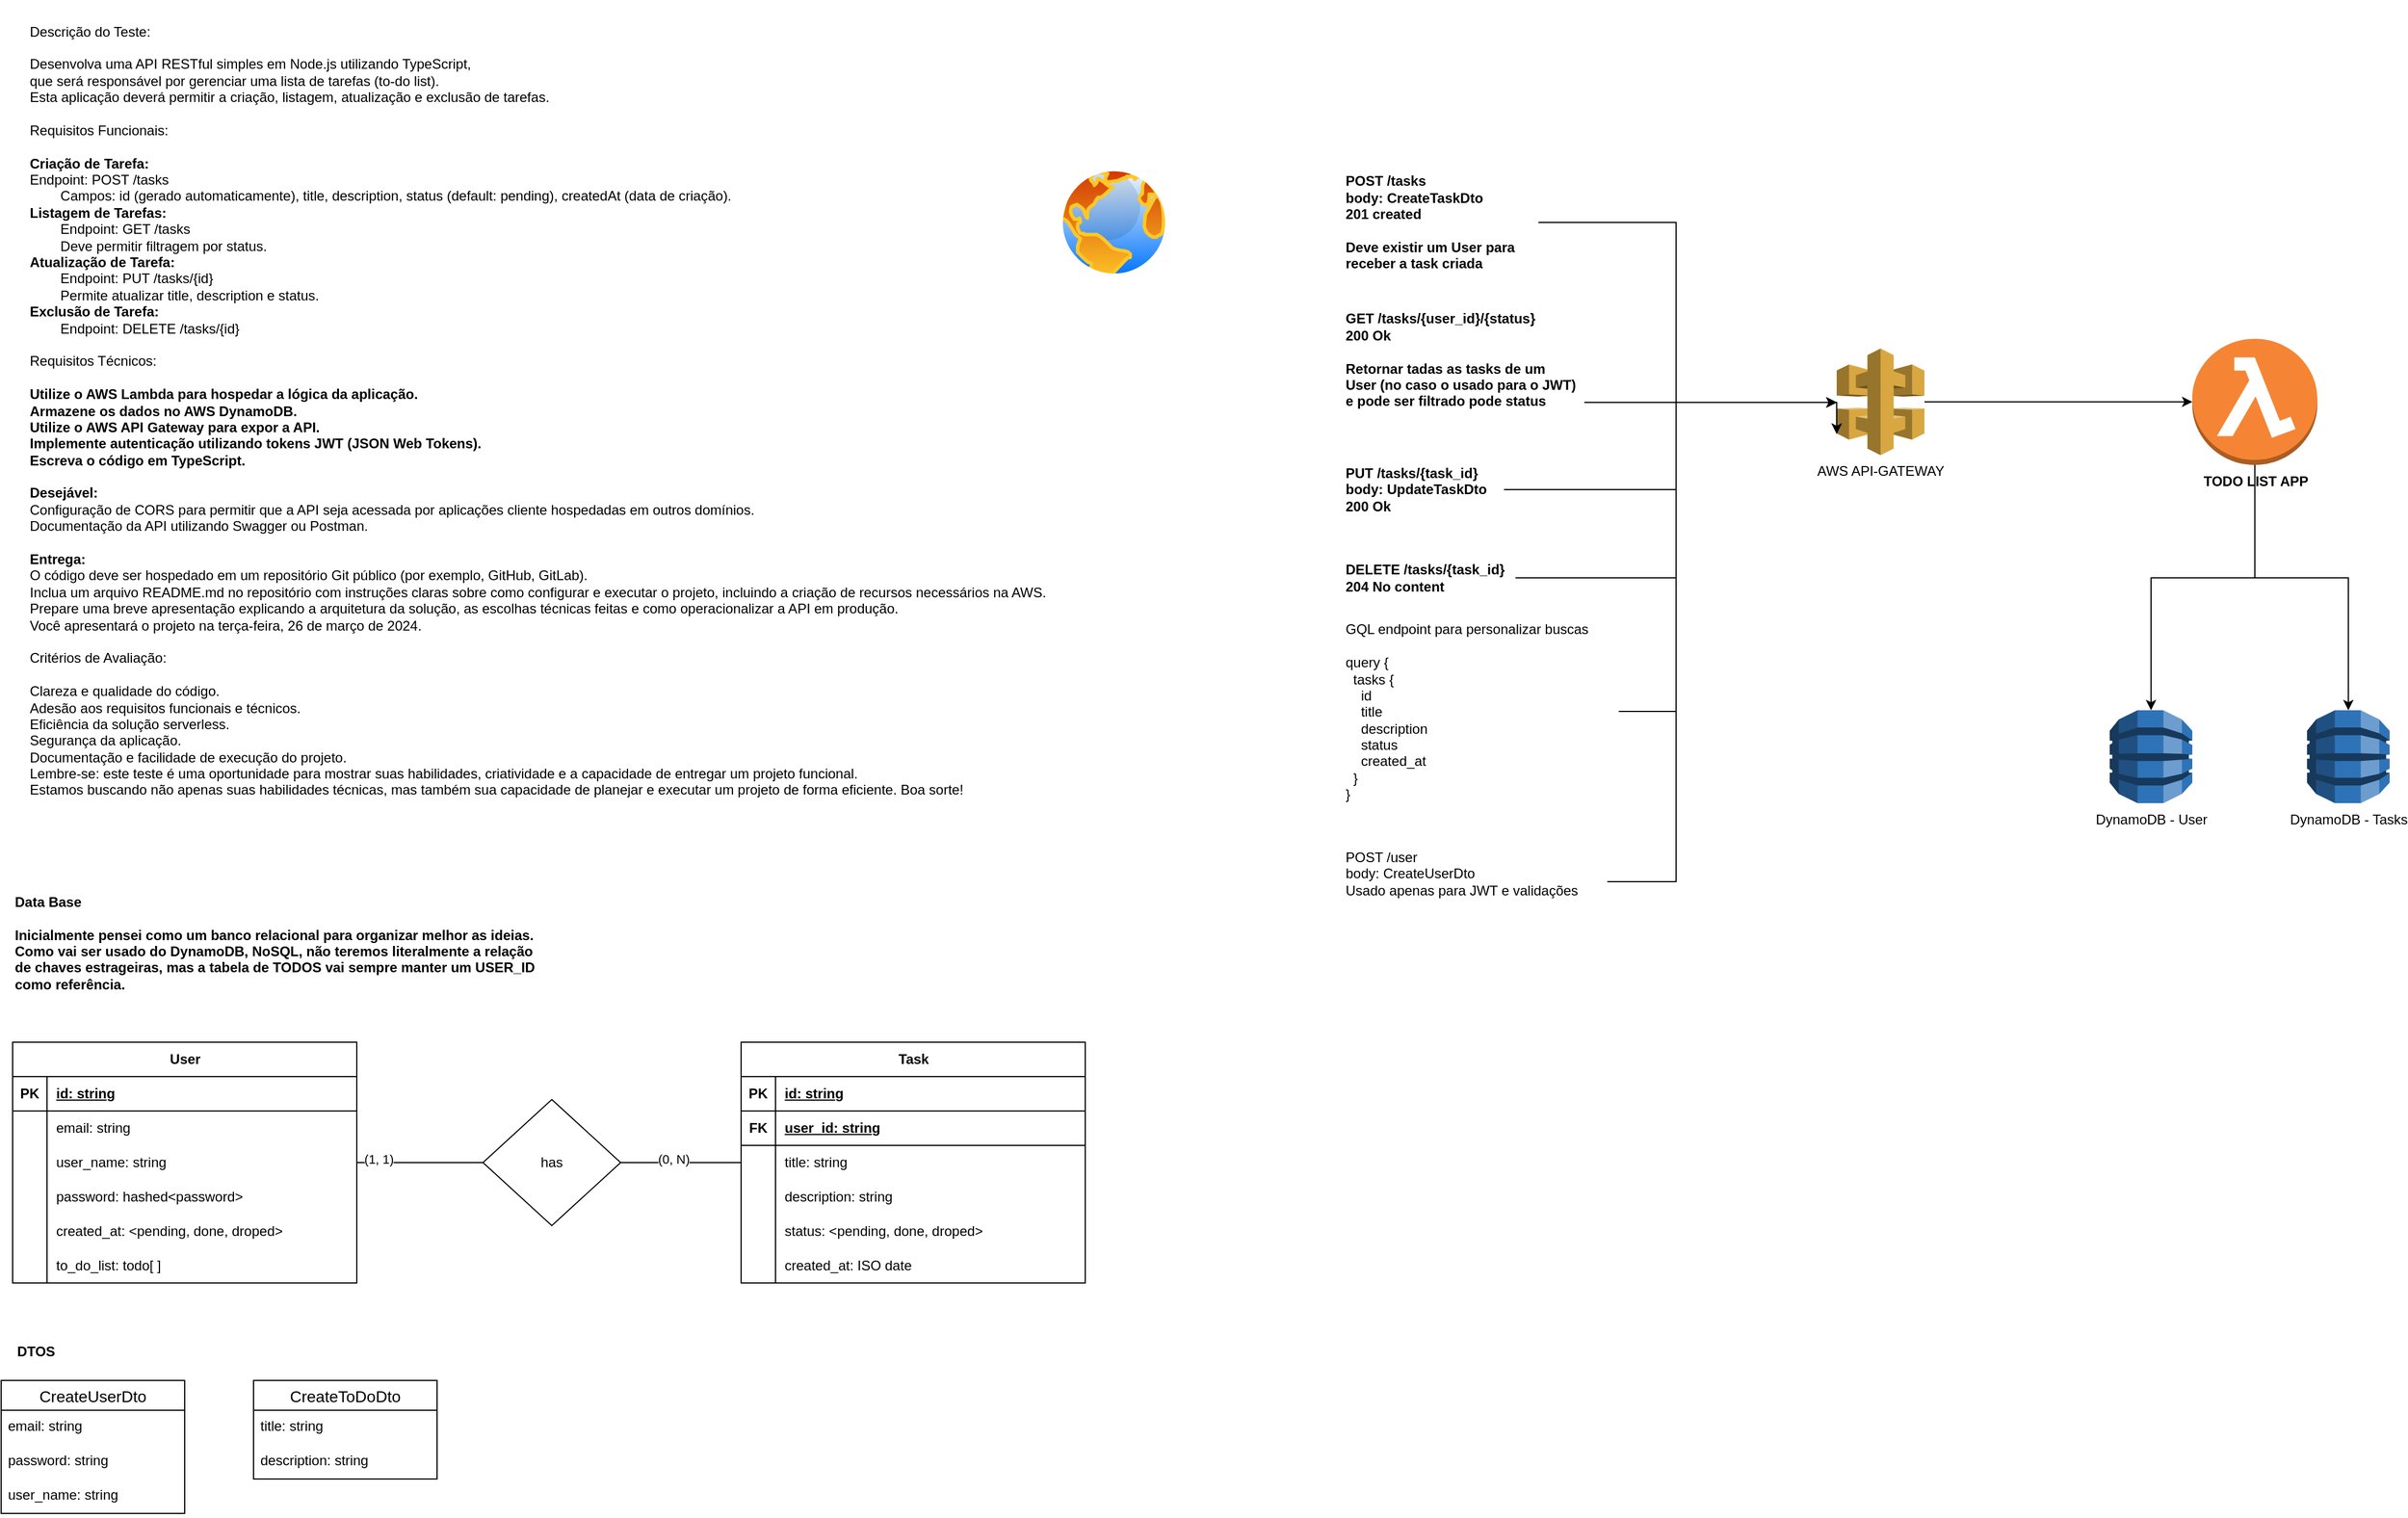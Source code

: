 <mxfile version="24.0.8" type="github">
  <diagram name="Page-1" id="g-cUxJgibja3q6ymD6zs">
    <mxGraphModel dx="1687" dy="868" grid="1" gridSize="10" guides="1" tooltips="1" connect="1" arrows="1" fold="1" page="1" pageScale="1" pageWidth="100000000" pageHeight="100000000" math="0" shadow="0">
      <root>
        <mxCell id="0" />
        <mxCell id="1" parent="0" />
        <mxCell id="Rm6T4CwIg8_UFTvIgm8T-5" value="&lt;div&gt;&lt;br&gt;&lt;/div&gt;&lt;div&gt;Descrição do Teste:&lt;/div&gt;&lt;div&gt;&lt;br&gt;&lt;/div&gt;&lt;div&gt;Desenvolva uma API RESTful simples em Node.js utilizando TypeScript,&amp;nbsp;&lt;/div&gt;&lt;div&gt;que será responsável por gerenciar uma lista de tarefas (to-do list).&amp;nbsp;&lt;/div&gt;&lt;div&gt;Esta aplicação deverá permitir a criação, listagem, atualização e exclusão de tarefas.&lt;/div&gt;&lt;div&gt;&lt;br&gt;&lt;/div&gt;&lt;div&gt;Requisitos Funcionais:&lt;/div&gt;&lt;div&gt;&lt;br&gt;&lt;/div&gt;&lt;div&gt;&lt;b&gt;Criação de Tarefa:&lt;/b&gt;&lt;/div&gt;&lt;div&gt;Endpoint: POST /tasks&lt;/div&gt;&lt;div&gt;&lt;span style=&quot;white-space: pre;&quot;&gt;&#x9;&lt;/span&gt;Campos: id (gerado automaticamente), title, description, status (default: pending), createdAt (data de criação).&lt;/div&gt;&lt;div&gt;&lt;b&gt;Listagem de Tarefas:&lt;/b&gt;&lt;/div&gt;&lt;div&gt;&lt;span style=&quot;white-space: pre;&quot;&gt;&#x9;&lt;/span&gt;Endpoint: GET /tasks&lt;/div&gt;&lt;div&gt;&lt;span style=&quot;white-space: pre;&quot;&gt;&#x9;&lt;/span&gt;Deve permitir filtragem por status.&lt;/div&gt;&lt;div&gt;&lt;b&gt;Atualização de Tarefa:&lt;/b&gt;&lt;/div&gt;&lt;div&gt;&lt;span style=&quot;background-color: initial;&quot;&gt;&lt;span style=&quot;white-space: pre;&quot;&gt;&#x9;&lt;/span&gt;Endpoint: PUT /tasks/{id}&lt;/span&gt;&lt;/div&gt;&lt;div&gt;&lt;span style=&quot;white-space: pre;&quot;&gt;&#x9;&lt;/span&gt;Permite atualizar title, description e status.&lt;/div&gt;&lt;div&gt;&lt;b&gt;Exclusão de Tarefa:&lt;/b&gt;&lt;/div&gt;&lt;div&gt;&lt;span style=&quot;white-space: pre;&quot;&gt;&#x9;&lt;/span&gt;Endpoint: DELETE /tasks/{id}&lt;/div&gt;&lt;div&gt;&lt;br&gt;&lt;/div&gt;&lt;div&gt;Requisitos Técnicos:&lt;/div&gt;&lt;div&gt;&lt;br&gt;&lt;/div&gt;&lt;div&gt;&lt;b&gt;Utilize o AWS Lambda para hospedar a lógica da aplicação.&lt;/b&gt;&lt;/div&gt;&lt;div&gt;&lt;b&gt;Armazene os dados no AWS DynamoDB.&lt;/b&gt;&lt;/div&gt;&lt;div&gt;&lt;b&gt;Utilize o AWS API Gateway para expor a API.&lt;/b&gt;&lt;/div&gt;&lt;div&gt;&lt;b&gt;Implemente autenticação utilizando tokens JWT (JSON Web Tokens).&lt;/b&gt;&lt;/div&gt;&lt;div&gt;&lt;b&gt;Escreva o código em TypeScript.&lt;/b&gt;&lt;/div&gt;&lt;div&gt;&lt;b&gt;&lt;br&gt;&lt;/b&gt;&lt;/div&gt;&lt;div&gt;&lt;b&gt;Desejável:&lt;/b&gt;&lt;/div&gt;&lt;div&gt;Configuração de CORS para permitir que a API seja acessada por aplicações cliente hospedadas em outros domínios.&lt;/div&gt;&lt;div&gt;Documentação da API utilizando Swagger ou Postman.&lt;/div&gt;&lt;div&gt;&lt;br&gt;&lt;/div&gt;&lt;div&gt;&lt;b&gt;Entrega:&lt;/b&gt;&lt;/div&gt;&lt;div&gt;O código deve ser hospedado em um repositório Git público (por exemplo, GitHub, GitLab).&lt;/div&gt;&lt;div&gt;Inclua um arquivo README.md no repositório com instruções claras sobre como configurar e executar o projeto, incluindo a criação de recursos necessários na AWS.&lt;/div&gt;&lt;div&gt;Prepare uma breve apresentação explicando a arquitetura da solução, as escolhas técnicas feitas e como operacionalizar a API em produção.&lt;/div&gt;&lt;div&gt;Você apresentará o projeto na terça-feira, 26 de março de 2024.&lt;/div&gt;&lt;div&gt;&lt;br&gt;&lt;/div&gt;&lt;div&gt;Critérios de Avaliação:&lt;/div&gt;&lt;div&gt;&lt;br&gt;&lt;/div&gt;&lt;div&gt;Clareza e qualidade do código.&lt;/div&gt;&lt;div&gt;Adesão aos requisitos funcionais e técnicos.&lt;/div&gt;&lt;div&gt;Eficiência da solução serverless.&lt;/div&gt;&lt;div&gt;Segurança da aplicação.&lt;/div&gt;&lt;div&gt;Documentação e facilidade de execução do projeto.&lt;/div&gt;&lt;div&gt;Lembre-se: este teste é uma oportunidade para mostrar suas habilidades, criatividade e a capacidade de entregar um projeto funcional.&amp;nbsp;&lt;/div&gt;&lt;div&gt;Estamos buscando não apenas suas habilidades técnicas, mas também sua capacidade de planejar e executar um projeto de forma eficiente. Boa sorte!&lt;/div&gt;" style="text;html=1;align=left;verticalAlign=middle;resizable=0;points=[];autosize=1;strokeColor=none;fillColor=none;" vertex="1" parent="1">
          <mxGeometry x="5242.5" y="2496.5" width="910" height="700" as="geometry" />
        </mxCell>
        <mxCell id="Rm6T4CwIg8_UFTvIgm8T-90" style="edgeStyle=orthogonalEdgeStyle;rounded=0;orthogonalLoop=1;jettySize=auto;html=1;" edge="1" parent="1" source="Rm6T4CwIg8_UFTvIgm8T-6" target="Rm6T4CwIg8_UFTvIgm8T-89">
          <mxGeometry relative="1" as="geometry" />
        </mxCell>
        <mxCell id="Rm6T4CwIg8_UFTvIgm8T-6" value="AWS API-GATEWAY" style="outlineConnect=0;dashed=0;verticalLabelPosition=bottom;verticalAlign=top;align=center;html=1;shape=mxgraph.aws3.api_gateway;fillColor=#D9A741;gradientColor=none;" vertex="1" parent="1">
          <mxGeometry x="6820" y="2800" width="76.5" height="93" as="geometry" />
        </mxCell>
        <mxCell id="Rm6T4CwIg8_UFTvIgm8T-78" value="" style="group" vertex="1" connectable="0" parent="1">
          <mxGeometry x="5230" y="3270" width="935" height="345" as="geometry" />
        </mxCell>
        <mxCell id="Rm6T4CwIg8_UFTvIgm8T-65" style="edgeStyle=orthogonalEdgeStyle;rounded=0;orthogonalLoop=1;jettySize=auto;html=1;entryX=1;entryY=0.5;entryDx=0;entryDy=0;endArrow=none;endFill=0;" edge="1" parent="Rm6T4CwIg8_UFTvIgm8T-78" source="Rm6T4CwIg8_UFTvIgm8T-21" target="Rm6T4CwIg8_UFTvIgm8T-63">
          <mxGeometry relative="1" as="geometry" />
        </mxCell>
        <mxCell id="Rm6T4CwIg8_UFTvIgm8T-66" value="(0, N)" style="edgeLabel;html=1;align=center;verticalAlign=middle;resizable=0;points=[];" vertex="1" connectable="0" parent="Rm6T4CwIg8_UFTvIgm8T-65">
          <mxGeometry x="0.121" y="-3" relative="1" as="geometry">
            <mxPoint as="offset" />
          </mxGeometry>
        </mxCell>
        <mxCell id="Rm6T4CwIg8_UFTvIgm8T-21" value="Task" style="shape=table;startSize=30;container=1;collapsible=1;childLayout=tableLayout;fixedRows=1;rowLines=0;fontStyle=1;align=center;resizeLast=1;html=1;" vertex="1" parent="Rm6T4CwIg8_UFTvIgm8T-78">
          <mxGeometry x="635" y="135" width="300" height="210" as="geometry" />
        </mxCell>
        <mxCell id="Rm6T4CwIg8_UFTvIgm8T-22" value="" style="shape=tableRow;horizontal=0;startSize=0;swimlaneHead=0;swimlaneBody=0;fillColor=none;collapsible=0;dropTarget=0;points=[[0,0.5],[1,0.5]];portConstraint=eastwest;top=0;left=0;right=0;bottom=1;" vertex="1" parent="Rm6T4CwIg8_UFTvIgm8T-21">
          <mxGeometry y="30" width="300" height="30" as="geometry" />
        </mxCell>
        <mxCell id="Rm6T4CwIg8_UFTvIgm8T-23" value="PK" style="shape=partialRectangle;connectable=0;fillColor=none;top=0;left=0;bottom=0;right=0;fontStyle=1;overflow=hidden;whiteSpace=wrap;html=1;" vertex="1" parent="Rm6T4CwIg8_UFTvIgm8T-22">
          <mxGeometry width="30" height="30" as="geometry">
            <mxRectangle width="30" height="30" as="alternateBounds" />
          </mxGeometry>
        </mxCell>
        <mxCell id="Rm6T4CwIg8_UFTvIgm8T-24" value="id: string" style="shape=partialRectangle;connectable=0;fillColor=none;top=0;left=0;bottom=0;right=0;align=left;spacingLeft=6;fontStyle=5;overflow=hidden;whiteSpace=wrap;html=1;" vertex="1" parent="Rm6T4CwIg8_UFTvIgm8T-22">
          <mxGeometry x="30" width="270" height="30" as="geometry">
            <mxRectangle width="270" height="30" as="alternateBounds" />
          </mxGeometry>
        </mxCell>
        <mxCell id="Rm6T4CwIg8_UFTvIgm8T-57" value="" style="shape=tableRow;horizontal=0;startSize=0;swimlaneHead=0;swimlaneBody=0;fillColor=none;collapsible=0;dropTarget=0;points=[[0,0.5],[1,0.5]];portConstraint=eastwest;top=0;left=0;right=0;bottom=1;" vertex="1" parent="Rm6T4CwIg8_UFTvIgm8T-21">
          <mxGeometry y="60" width="300" height="30" as="geometry" />
        </mxCell>
        <mxCell id="Rm6T4CwIg8_UFTvIgm8T-58" value="FK" style="shape=partialRectangle;connectable=0;fillColor=none;top=0;left=0;bottom=0;right=0;fontStyle=1;overflow=hidden;whiteSpace=wrap;html=1;" vertex="1" parent="Rm6T4CwIg8_UFTvIgm8T-57">
          <mxGeometry width="30" height="30" as="geometry">
            <mxRectangle width="30" height="30" as="alternateBounds" />
          </mxGeometry>
        </mxCell>
        <mxCell id="Rm6T4CwIg8_UFTvIgm8T-59" value="user_id: string" style="shape=partialRectangle;connectable=0;fillColor=none;top=0;left=0;bottom=0;right=0;align=left;spacingLeft=6;fontStyle=5;overflow=hidden;whiteSpace=wrap;html=1;" vertex="1" parent="Rm6T4CwIg8_UFTvIgm8T-57">
          <mxGeometry x="30" width="270" height="30" as="geometry">
            <mxRectangle width="270" height="30" as="alternateBounds" />
          </mxGeometry>
        </mxCell>
        <mxCell id="Rm6T4CwIg8_UFTvIgm8T-25" value="" style="shape=tableRow;horizontal=0;startSize=0;swimlaneHead=0;swimlaneBody=0;fillColor=none;collapsible=0;dropTarget=0;points=[[0,0.5],[1,0.5]];portConstraint=eastwest;top=0;left=0;right=0;bottom=0;" vertex="1" parent="Rm6T4CwIg8_UFTvIgm8T-21">
          <mxGeometry y="90" width="300" height="30" as="geometry" />
        </mxCell>
        <mxCell id="Rm6T4CwIg8_UFTvIgm8T-26" value="" style="shape=partialRectangle;connectable=0;fillColor=none;top=0;left=0;bottom=0;right=0;editable=1;overflow=hidden;whiteSpace=wrap;html=1;" vertex="1" parent="Rm6T4CwIg8_UFTvIgm8T-25">
          <mxGeometry width="30" height="30" as="geometry">
            <mxRectangle width="30" height="30" as="alternateBounds" />
          </mxGeometry>
        </mxCell>
        <mxCell id="Rm6T4CwIg8_UFTvIgm8T-27" value="title: string" style="shape=partialRectangle;connectable=0;fillColor=none;top=0;left=0;bottom=0;right=0;align=left;spacingLeft=6;overflow=hidden;whiteSpace=wrap;html=1;" vertex="1" parent="Rm6T4CwIg8_UFTvIgm8T-25">
          <mxGeometry x="30" width="270" height="30" as="geometry">
            <mxRectangle width="270" height="30" as="alternateBounds" />
          </mxGeometry>
        </mxCell>
        <mxCell id="Rm6T4CwIg8_UFTvIgm8T-28" value="" style="shape=tableRow;horizontal=0;startSize=0;swimlaneHead=0;swimlaneBody=0;fillColor=none;collapsible=0;dropTarget=0;points=[[0,0.5],[1,0.5]];portConstraint=eastwest;top=0;left=0;right=0;bottom=0;" vertex="1" parent="Rm6T4CwIg8_UFTvIgm8T-21">
          <mxGeometry y="120" width="300" height="30" as="geometry" />
        </mxCell>
        <mxCell id="Rm6T4CwIg8_UFTvIgm8T-29" value="" style="shape=partialRectangle;connectable=0;fillColor=none;top=0;left=0;bottom=0;right=0;editable=1;overflow=hidden;whiteSpace=wrap;html=1;" vertex="1" parent="Rm6T4CwIg8_UFTvIgm8T-28">
          <mxGeometry width="30" height="30" as="geometry">
            <mxRectangle width="30" height="30" as="alternateBounds" />
          </mxGeometry>
        </mxCell>
        <mxCell id="Rm6T4CwIg8_UFTvIgm8T-30" value="description: string" style="shape=partialRectangle;connectable=0;fillColor=none;top=0;left=0;bottom=0;right=0;align=left;spacingLeft=6;overflow=hidden;whiteSpace=wrap;html=1;" vertex="1" parent="Rm6T4CwIg8_UFTvIgm8T-28">
          <mxGeometry x="30" width="270" height="30" as="geometry">
            <mxRectangle width="270" height="30" as="alternateBounds" />
          </mxGeometry>
        </mxCell>
        <mxCell id="Rm6T4CwIg8_UFTvIgm8T-31" value="" style="shape=tableRow;horizontal=0;startSize=0;swimlaneHead=0;swimlaneBody=0;fillColor=none;collapsible=0;dropTarget=0;points=[[0,0.5],[1,0.5]];portConstraint=eastwest;top=0;left=0;right=0;bottom=0;" vertex="1" parent="Rm6T4CwIg8_UFTvIgm8T-21">
          <mxGeometry y="150" width="300" height="30" as="geometry" />
        </mxCell>
        <mxCell id="Rm6T4CwIg8_UFTvIgm8T-32" value="" style="shape=partialRectangle;connectable=0;fillColor=none;top=0;left=0;bottom=0;right=0;editable=1;overflow=hidden;whiteSpace=wrap;html=1;" vertex="1" parent="Rm6T4CwIg8_UFTvIgm8T-31">
          <mxGeometry width="30" height="30" as="geometry">
            <mxRectangle width="30" height="30" as="alternateBounds" />
          </mxGeometry>
        </mxCell>
        <mxCell id="Rm6T4CwIg8_UFTvIgm8T-33" value="status: &amp;lt;pending, done, droped&amp;gt;" style="shape=partialRectangle;connectable=0;fillColor=none;top=0;left=0;bottom=0;right=0;align=left;spacingLeft=6;overflow=hidden;whiteSpace=wrap;html=1;" vertex="1" parent="Rm6T4CwIg8_UFTvIgm8T-31">
          <mxGeometry x="30" width="270" height="30" as="geometry">
            <mxRectangle width="270" height="30" as="alternateBounds" />
          </mxGeometry>
        </mxCell>
        <mxCell id="Rm6T4CwIg8_UFTvIgm8T-35" value="" style="shape=tableRow;horizontal=0;startSize=0;swimlaneHead=0;swimlaneBody=0;fillColor=none;collapsible=0;dropTarget=0;points=[[0,0.5],[1,0.5]];portConstraint=eastwest;top=0;left=0;right=0;bottom=0;" vertex="1" parent="Rm6T4CwIg8_UFTvIgm8T-21">
          <mxGeometry y="180" width="300" height="30" as="geometry" />
        </mxCell>
        <mxCell id="Rm6T4CwIg8_UFTvIgm8T-36" value="" style="shape=partialRectangle;connectable=0;fillColor=none;top=0;left=0;bottom=0;right=0;editable=1;overflow=hidden;whiteSpace=wrap;html=1;" vertex="1" parent="Rm6T4CwIg8_UFTvIgm8T-35">
          <mxGeometry width="30" height="30" as="geometry">
            <mxRectangle width="30" height="30" as="alternateBounds" />
          </mxGeometry>
        </mxCell>
        <mxCell id="Rm6T4CwIg8_UFTvIgm8T-37" value="created_at: ISO date" style="shape=partialRectangle;connectable=0;fillColor=none;top=0;left=0;bottom=0;right=0;align=left;spacingLeft=6;overflow=hidden;whiteSpace=wrap;html=1;" vertex="1" parent="Rm6T4CwIg8_UFTvIgm8T-35">
          <mxGeometry x="30" width="270" height="30" as="geometry">
            <mxRectangle width="270" height="30" as="alternateBounds" />
          </mxGeometry>
        </mxCell>
        <mxCell id="Rm6T4CwIg8_UFTvIgm8T-64" style="edgeStyle=orthogonalEdgeStyle;rounded=0;orthogonalLoop=1;jettySize=auto;html=1;endArrow=none;endFill=0;" edge="1" parent="Rm6T4CwIg8_UFTvIgm8T-78" source="Rm6T4CwIg8_UFTvIgm8T-38" target="Rm6T4CwIg8_UFTvIgm8T-63">
          <mxGeometry relative="1" as="geometry" />
        </mxCell>
        <mxCell id="Rm6T4CwIg8_UFTvIgm8T-67" value="(1, 1)" style="edgeLabel;html=1;align=center;verticalAlign=middle;resizable=0;points=[];" vertex="1" connectable="0" parent="Rm6T4CwIg8_UFTvIgm8T-64">
          <mxGeometry x="-0.652" y="3" relative="1" as="geometry">
            <mxPoint as="offset" />
          </mxGeometry>
        </mxCell>
        <mxCell id="Rm6T4CwIg8_UFTvIgm8T-38" value="User" style="shape=table;startSize=30;container=1;collapsible=1;childLayout=tableLayout;fixedRows=1;rowLines=0;fontStyle=1;align=center;resizeLast=1;html=1;" vertex="1" parent="Rm6T4CwIg8_UFTvIgm8T-78">
          <mxGeometry y="135" width="300" height="210" as="geometry" />
        </mxCell>
        <mxCell id="Rm6T4CwIg8_UFTvIgm8T-39" value="" style="shape=tableRow;horizontal=0;startSize=0;swimlaneHead=0;swimlaneBody=0;fillColor=none;collapsible=0;dropTarget=0;points=[[0,0.5],[1,0.5]];portConstraint=eastwest;top=0;left=0;right=0;bottom=1;" vertex="1" parent="Rm6T4CwIg8_UFTvIgm8T-38">
          <mxGeometry y="30" width="300" height="30" as="geometry" />
        </mxCell>
        <mxCell id="Rm6T4CwIg8_UFTvIgm8T-40" value="PK" style="shape=partialRectangle;connectable=0;fillColor=none;top=0;left=0;bottom=0;right=0;fontStyle=1;overflow=hidden;whiteSpace=wrap;html=1;" vertex="1" parent="Rm6T4CwIg8_UFTvIgm8T-39">
          <mxGeometry width="30" height="30" as="geometry">
            <mxRectangle width="30" height="30" as="alternateBounds" />
          </mxGeometry>
        </mxCell>
        <mxCell id="Rm6T4CwIg8_UFTvIgm8T-41" value="id: string" style="shape=partialRectangle;connectable=0;fillColor=none;top=0;left=0;bottom=0;right=0;align=left;spacingLeft=6;fontStyle=5;overflow=hidden;whiteSpace=wrap;html=1;" vertex="1" parent="Rm6T4CwIg8_UFTvIgm8T-39">
          <mxGeometry x="30" width="270" height="30" as="geometry">
            <mxRectangle width="270" height="30" as="alternateBounds" />
          </mxGeometry>
        </mxCell>
        <mxCell id="Rm6T4CwIg8_UFTvIgm8T-42" value="" style="shape=tableRow;horizontal=0;startSize=0;swimlaneHead=0;swimlaneBody=0;fillColor=none;collapsible=0;dropTarget=0;points=[[0,0.5],[1,0.5]];portConstraint=eastwest;top=0;left=0;right=0;bottom=0;" vertex="1" parent="Rm6T4CwIg8_UFTvIgm8T-38">
          <mxGeometry y="60" width="300" height="30" as="geometry" />
        </mxCell>
        <mxCell id="Rm6T4CwIg8_UFTvIgm8T-43" value="" style="shape=partialRectangle;connectable=0;fillColor=none;top=0;left=0;bottom=0;right=0;editable=1;overflow=hidden;whiteSpace=wrap;html=1;" vertex="1" parent="Rm6T4CwIg8_UFTvIgm8T-42">
          <mxGeometry width="30" height="30" as="geometry">
            <mxRectangle width="30" height="30" as="alternateBounds" />
          </mxGeometry>
        </mxCell>
        <mxCell id="Rm6T4CwIg8_UFTvIgm8T-44" value="email: string" style="shape=partialRectangle;connectable=0;fillColor=none;top=0;left=0;bottom=0;right=0;align=left;spacingLeft=6;overflow=hidden;whiteSpace=wrap;html=1;" vertex="1" parent="Rm6T4CwIg8_UFTvIgm8T-42">
          <mxGeometry x="30" width="270" height="30" as="geometry">
            <mxRectangle width="270" height="30" as="alternateBounds" />
          </mxGeometry>
        </mxCell>
        <mxCell id="Rm6T4CwIg8_UFTvIgm8T-45" value="" style="shape=tableRow;horizontal=0;startSize=0;swimlaneHead=0;swimlaneBody=0;fillColor=none;collapsible=0;dropTarget=0;points=[[0,0.5],[1,0.5]];portConstraint=eastwest;top=0;left=0;right=0;bottom=0;" vertex="1" parent="Rm6T4CwIg8_UFTvIgm8T-38">
          <mxGeometry y="90" width="300" height="30" as="geometry" />
        </mxCell>
        <mxCell id="Rm6T4CwIg8_UFTvIgm8T-46" value="" style="shape=partialRectangle;connectable=0;fillColor=none;top=0;left=0;bottom=0;right=0;editable=1;overflow=hidden;whiteSpace=wrap;html=1;" vertex="1" parent="Rm6T4CwIg8_UFTvIgm8T-45">
          <mxGeometry width="30" height="30" as="geometry">
            <mxRectangle width="30" height="30" as="alternateBounds" />
          </mxGeometry>
        </mxCell>
        <mxCell id="Rm6T4CwIg8_UFTvIgm8T-47" value="user_name: string" style="shape=partialRectangle;connectable=0;fillColor=none;top=0;left=0;bottom=0;right=0;align=left;spacingLeft=6;overflow=hidden;whiteSpace=wrap;html=1;" vertex="1" parent="Rm6T4CwIg8_UFTvIgm8T-45">
          <mxGeometry x="30" width="270" height="30" as="geometry">
            <mxRectangle width="270" height="30" as="alternateBounds" />
          </mxGeometry>
        </mxCell>
        <mxCell id="Rm6T4CwIg8_UFTvIgm8T-48" value="" style="shape=tableRow;horizontal=0;startSize=0;swimlaneHead=0;swimlaneBody=0;fillColor=none;collapsible=0;dropTarget=0;points=[[0,0.5],[1,0.5]];portConstraint=eastwest;top=0;left=0;right=0;bottom=0;" vertex="1" parent="Rm6T4CwIg8_UFTvIgm8T-38">
          <mxGeometry y="120" width="300" height="30" as="geometry" />
        </mxCell>
        <mxCell id="Rm6T4CwIg8_UFTvIgm8T-49" value="" style="shape=partialRectangle;connectable=0;fillColor=none;top=0;left=0;bottom=0;right=0;editable=1;overflow=hidden;whiteSpace=wrap;html=1;" vertex="1" parent="Rm6T4CwIg8_UFTvIgm8T-48">
          <mxGeometry width="30" height="30" as="geometry">
            <mxRectangle width="30" height="30" as="alternateBounds" />
          </mxGeometry>
        </mxCell>
        <mxCell id="Rm6T4CwIg8_UFTvIgm8T-50" value="password: hashed&amp;lt;password&amp;gt;" style="shape=partialRectangle;connectable=0;fillColor=none;top=0;left=0;bottom=0;right=0;align=left;spacingLeft=6;overflow=hidden;whiteSpace=wrap;html=1;" vertex="1" parent="Rm6T4CwIg8_UFTvIgm8T-48">
          <mxGeometry x="30" width="270" height="30" as="geometry">
            <mxRectangle width="270" height="30" as="alternateBounds" />
          </mxGeometry>
        </mxCell>
        <mxCell id="Rm6T4CwIg8_UFTvIgm8T-51" value="" style="shape=tableRow;horizontal=0;startSize=0;swimlaneHead=0;swimlaneBody=0;fillColor=none;collapsible=0;dropTarget=0;points=[[0,0.5],[1,0.5]];portConstraint=eastwest;top=0;left=0;right=0;bottom=0;" vertex="1" parent="Rm6T4CwIg8_UFTvIgm8T-38">
          <mxGeometry y="150" width="300" height="30" as="geometry" />
        </mxCell>
        <mxCell id="Rm6T4CwIg8_UFTvIgm8T-52" value="" style="shape=partialRectangle;connectable=0;fillColor=none;top=0;left=0;bottom=0;right=0;editable=1;overflow=hidden;whiteSpace=wrap;html=1;" vertex="1" parent="Rm6T4CwIg8_UFTvIgm8T-51">
          <mxGeometry width="30" height="30" as="geometry">
            <mxRectangle width="30" height="30" as="alternateBounds" />
          </mxGeometry>
        </mxCell>
        <mxCell id="Rm6T4CwIg8_UFTvIgm8T-53" value="created_at: &amp;lt;pending, done, droped&amp;gt;" style="shape=partialRectangle;connectable=0;fillColor=none;top=0;left=0;bottom=0;right=0;align=left;spacingLeft=6;overflow=hidden;whiteSpace=wrap;html=1;" vertex="1" parent="Rm6T4CwIg8_UFTvIgm8T-51">
          <mxGeometry x="30" width="270" height="30" as="geometry">
            <mxRectangle width="270" height="30" as="alternateBounds" />
          </mxGeometry>
        </mxCell>
        <mxCell id="Rm6T4CwIg8_UFTvIgm8T-54" value="" style="shape=tableRow;horizontal=0;startSize=0;swimlaneHead=0;swimlaneBody=0;fillColor=none;collapsible=0;dropTarget=0;points=[[0,0.5],[1,0.5]];portConstraint=eastwest;top=0;left=0;right=0;bottom=0;" vertex="1" parent="Rm6T4CwIg8_UFTvIgm8T-38">
          <mxGeometry y="180" width="300" height="30" as="geometry" />
        </mxCell>
        <mxCell id="Rm6T4CwIg8_UFTvIgm8T-55" value="" style="shape=partialRectangle;connectable=0;fillColor=none;top=0;left=0;bottom=0;right=0;editable=1;overflow=hidden;whiteSpace=wrap;html=1;" vertex="1" parent="Rm6T4CwIg8_UFTvIgm8T-54">
          <mxGeometry width="30" height="30" as="geometry">
            <mxRectangle width="30" height="30" as="alternateBounds" />
          </mxGeometry>
        </mxCell>
        <mxCell id="Rm6T4CwIg8_UFTvIgm8T-56" value="to_do_list: todo[ ]" style="shape=partialRectangle;connectable=0;fillColor=none;top=0;left=0;bottom=0;right=0;align=left;spacingLeft=6;overflow=hidden;whiteSpace=wrap;html=1;" vertex="1" parent="Rm6T4CwIg8_UFTvIgm8T-54">
          <mxGeometry x="30" width="270" height="30" as="geometry">
            <mxRectangle width="270" height="30" as="alternateBounds" />
          </mxGeometry>
        </mxCell>
        <mxCell id="Rm6T4CwIg8_UFTvIgm8T-63" value="has" style="shape=rhombus;html=1;dashed=0;whiteSpace=wrap;perimeter=rhombusPerimeter;" vertex="1" parent="Rm6T4CwIg8_UFTvIgm8T-78">
          <mxGeometry x="410" y="185" width="120" height="110" as="geometry" />
        </mxCell>
        <mxCell id="Rm6T4CwIg8_UFTvIgm8T-68" value="&lt;b&gt;Data Base&lt;/b&gt;&lt;div&gt;&lt;b&gt;&lt;br&gt;&lt;/b&gt;&lt;/div&gt;&lt;div&gt;&lt;b&gt;Inicialmente pensei como um banco relacional para organizar melhor as ideias.&amp;nbsp;&lt;/b&gt;&lt;/div&gt;&lt;div&gt;&lt;b&gt;Como vai ser usado do DynamoDB, NoSQL, não teremos literalmente a relação&lt;/b&gt;&lt;/div&gt;&lt;div&gt;&lt;b&gt;de chaves estrageiras, mas a tabela de TODOS vai sempre manter um USER_ID&lt;/b&gt;&lt;/div&gt;&lt;div&gt;&lt;b&gt;como referência.&lt;/b&gt;&lt;/div&gt;&lt;div&gt;&lt;b&gt;&lt;span style=&quot;color: rgba(0, 0, 0, 0); font-family: monospace; font-size: 0px;&quot;&gt;%3CmxGraphModel%3E%3Croot%3E%3CmxCell%20id%3D%220%22%2F%3E%3CmxCell%20id%3D%221%22%20parent%3D%220%22%2F%3E%3CmxCell%20id%3D%222%22%20value%3D%22ToDo%22%20style%3D%22shape%3Dtable%3BstartSize%3D30%3Bcontainer%3D1%3Bcollapsible%3D1%3BchildLayout%3DtableLayout%3BfixedRows%3D1%3BrowLines%3D0%3BfontStyle%3D1%3Balign%3Dcenter%3BresizeLast%3D1%3Bhtml%3D1%3B%22%20vertex%3D%221%22%20parent%3D%221%22%3E%3CmxGeometry%20x%3D%226710%22%20y%3D%222950%22%20width%3D%22300%22%20height%3D%22180%22%20as%3D%22geometry%22%2F%3E%3C%2FmxCell%3E%3CmxCell%20id%3D%223%22%20value%3D%22%22%20style%3D%22shape%3DtableRow%3Bhorizontal%3D0%3BstartSize%3D0%3BswimlaneHead%3D0%3BswimlaneBody%3D0%3BfillColor%3Dnone%3Bcollapsible%3D0%3BdropTarget%3D0%3Bpoints%3D%5B%5B0%2C0.5%5D%2C%5B1%2C0.5%5D%5D%3BportConstraint%3Deastwest%3Btop%3D0%3Bleft%3D0%3Bright%3D0%3Bbottom%3D1%3B%22%20vertex%3D%221%22%20parent%3D%222%22%3E%3CmxGeometry%20y%3D%2230%22%20width%3D%22300%22%20height%3D%2230%22%20as%3D%22geometry%22%2F%3E%3C%2FmxCell%3E%3CmxCell%20id%3D%224%22%20value%3D%22PK%22%20style%3D%22shape%3DpartialRectangle%3Bconnectable%3D0%3BfillColor%3Dnone%3Btop%3D0%3Bleft%3D0%3Bbottom%3D0%3Bright%3D0%3BfontStyle%3D1%3Boverflow%3Dhidden%3BwhiteSpace%3Dwrap%3Bhtml%3D1%3B%22%20vertex%3D%221%22%20parent%3D%223%22%3E%3CmxGeometry%20width%3D%2230%22%20height%3D%2230%22%20as%3D%22geometry%22%3E%3CmxRectangle%20width%3D%2230%22%20height%3D%2230%22%20as%3D%22alternateBounds%22%2F%3E%3C%2FmxGeometry%3E%3C%2FmxCell%3E%3CmxCell%20id%3D%225%22%20value%3D%22id%3A%20string%22%20style%3D%22shape%3DpartialRectangle%3Bconnectable%3D0%3BfillColor%3Dnone%3Btop%3D0%3Bleft%3D0%3Bbottom%3D0%3Bright%3D0%3Balign%3Dleft%3BspacingLeft%3D6%3BfontStyle%3D5%3Boverflow%3Dhidden%3BwhiteSpace%3Dwrap%3Bhtml%3D1%3B%22%20vertex%3D%221%22%20parent%3D%223%22%3E%3CmxGeometry%20x%3D%2230%22%20width%3D%22270%22%20height%3D%2230%22%20as%3D%22geometry%22%3E%3CmxRectangle%20width%3D%22270%22%20height%3D%2230%22%20as%3D%22alternateBounds%22%2F%3E%3C%2FmxGeometry%3E%3C%2FmxCell%3E%3CmxCell%20id%3D%226%22%20value%3D%22%22%20style%3D%22shape%3DtableRow%3Bhorizontal%3D0%3BstartSize%3D0%3BswimlaneHead%3D0%3BswimlaneBody%3D0%3BfillColor%3Dnone%3Bcollapsible%3D0%3BdropTarget%3D0%3Bpoints%3D%5B%5B0%2C0.5%5D%2C%5B1%2C0.5%5D%5D%3BportConstraint%3Deastwest%3Btop%3D0%3Bleft%3D0%3Bright%3D0%3Bbottom%3D0%3B%22%20vertex%3D%221%22%20parent%3D%222%22%3E%3CmxGeometry%20y%3D%2260%22%20width%3D%22300%22%20height%3D%2230%22%20as%3D%22geometry%22%2F%3E%3C%2FmxCell%3E%3CmxCell%20id%3D%227%22%20value%3D%22%22%20style%3D%22shape%3DpartialRectangle%3Bconnectable%3D0%3BfillColor%3Dnone%3Btop%3D0%3Bleft%3D0%3Bbottom%3D0%3Bright%3D0%3Beditable%3D1%3Boverflow%3Dhidden%3BwhiteSpace%3Dwrap%3Bhtml%3D1%3B%22%20vertex%3D%221%22%20parent%3D%226%22%3E%3CmxGeometry%20width%3D%2230%22%20height%3D%2230%22%20as%3D%22geometry%22%3E%3CmxRectangle%20width%3D%2230%22%20height%3D%2230%22%20as%3D%22alternateBounds%22%2F%3E%3C%2FmxGeometry%3E%3C%2FmxCell%3E%3CmxCell%20id%3D%228%22%20value%3D%22title%3A%20shorty%20string%22%20style%3D%22shape%3DpartialRectangle%3Bconnectable%3D0%3BfillColor%3Dnone%3Btop%3D0%3Bleft%3D0%3Bbottom%3D0%3Bright%3D0%3Balign%3Dleft%3BspacingLeft%3D6%3Boverflow%3Dhidden%3BwhiteSpace%3Dwrap%3Bhtml%3D1%3B%22%20vertex%3D%221%22%20parent%3D%226%22%3E%3CmxGeometry%20x%3D%2230%22%20width%3D%22270%22%20height%3D%2230%22%20as%3D%22geometry%22%3E%3CmxRectangle%20width%3D%22270%22%20height%3D%2230%22%20as%3D%22alternateBounds%22%2F%3E%3C%2FmxGeometry%3E%3C%2FmxCell%3E%3CmxCell%20id%3D%229%22%20value%3D%22%22%20style%3D%22shape%3DtableRow%3Bhorizontal%3D0%3BstartSize%3D0%3BswimlaneHead%3D0%3BswimlaneBody%3D0%3BfillColor%3Dnone%3Bcollapsible%3D0%3BdropTarget%3D0%3Bpoints%3D%5B%5B0%2C0.5%5D%2C%5B1%2C0.5%5D%5D%3BportConstraint%3Deastwest%3Btop%3D0%3Bleft%3D0%3Bright%3D0%3Bbottom%3D0%3B%22%20vertex%3D%221%22%20parent%3D%222%22%3E%3CmxGeometry%20y%3D%2290%22%20width%3D%22300%22%20height%3D%2230%22%20as%3D%22geometry%22%2F%3E%3C%2FmxCell%3E%3CmxCell%20id%3D%2210%22%20value%3D%22%22%20style%3D%22shape%3DpartialRectangle%3Bconnectable%3D0%3BfillColor%3Dnone%3Btop%3D0%3Bleft%3D0%3Bbottom%3D0%3Bright%3D0%3Beditable%3D1%3Boverflow%3Dhidden%3BwhiteSpace%3Dwrap%3Bhtml%3D1%3B%22%20vertex%3D%221%22%20parent%3D%229%22%3E%3CmxGeometry%20width%3D%2230%22%20height%3D%2230%22%20as%3D%22geometry%22%3E%3CmxRectangle%20width%3D%2230%22%20height%3D%2230%22%20as%3D%22alternateBounds%22%2F%3E%3C%2FmxGeometry%3E%3C%2FmxCell%3E%3CmxCell%20id%3D%2211%22%20value%3D%22description%3A%20string(256)%22%20style%3D%22shape%3DpartialRectangle%3Bconnectable%3D0%3BfillColor%3Dnone%3Btop%3D0%3Bleft%3D0%3Bbottom%3D0%3Bright%3D0%3Balign%3Dleft%3BspacingLeft%3D6%3Boverflow%3Dhidden%3BwhiteSpace%3Dwrap%3Bhtml%3D1%3B%22%20vertex%3D%221%22%20parent%3D%229%22%3E%3CmxGeometry%20x%3D%2230%22%20width%3D%22270%22%20height%3D%2230%22%20as%3D%22geometry%22%3E%3CmxRectangle%20width%3D%22270%22%20height%3D%2230%22%20as%3D%22alternateBounds%22%2F%3E%3C%2FmxGeometry%3E%3C%2FmxCell%3E%3CmxCell%20id%3D%2212%22%20value%3D%22%22%20style%3D%22shape%3DtableRow%3Bhorizontal%3D0%3BstartSize%3D0%3BswimlaneHead%3D0%3BswimlaneBody%3D0%3BfillColor%3Dnone%3Bcollapsible%3D0%3BdropTarget%3D0%3Bpoints%3D%5B%5B0%2C0.5%5D%2C%5B1%2C0.5%5D%5D%3BportConstraint%3Deastwest%3Btop%3D0%3Bleft%3D0%3Bright%3D0%3Bbottom%3D0%3B%22%20vertex%3D%221%22%20parent%3D%222%22%3E%3CmxGeometry%20y%3D%22120%22%20width%3D%22300%22%20height%3D%2230%22%20as%3D%22geometry%22%2F%3E%3C%2FmxCell%3E%3CmxCell%20id%3D%2213%22%20value%3D%22%22%20style%3D%22shape%3DpartialRectangle%3Bconnectable%3D0%3BfillColor%3Dnone%3Btop%3D0%3Bleft%3D0%3Bbottom%3D0%3Bright%3D0%3Beditable%3D1%3Boverflow%3Dhidden%3BwhiteSpace%3Dwrap%3Bhtml%3D1%3B%22%20vertex%3D%221%22%20parent%3D%2212%22%3E%3CmxGeometry%20width%3D%2230%22%20height%3D%2230%22%20as%3D%22geometry%22%3E%3CmxRectangle%20width%3D%2230%22%20height%3D%2230%22%20as%3D%22alternateBounds%22%2F%3E%3C%2FmxGeometry%3E%3C%2FmxCell%3E%3CmxCell%20id%3D%2214%22%20value%3D%22status%3A%20%26amp%3Blt%3Bpending%2C%20done%2C%20droped%26amp%3Bgt%3B%22%20style%3D%22shape%3DpartialRectangle%3Bconnectable%3D0%3BfillColor%3Dnone%3Btop%3D0%3Bleft%3D0%3Bbottom%3D0%3Bright%3D0%3Balign%3Dleft%3BspacingLeft%3D6%3Boverflow%3Dhidden%3BwhiteSpace%3Dwrap%3Bhtml%3D1%3B%22%20vertex%3D%221%22%20parent%3D%2212%22%3E%3CmxGeometry%20x%3D%2230%22%20width%3D%22270%22%20height%3D%2230%22%20as%3D%22geometry%22%3E%3CmxRectangle%20width%3D%22270%22%20height%3D%2230%22%20as%3D%22alternateBounds%22%2F%3E%3C%2FmxGeometry%3E%3C%2FmxCell%3E%3CmxCell%20id%3D%2215%22%20value%3D%22%22%20style%3D%22shape%3DtableRow%3Bhorizontal%3D0%3BstartSize%3D0%3BswimlaneHead%3D0%3BswimlaneBody%3D0%3BfillColor%3Dnone%3Bcollapsible%3D0%3BdropTarget%3D0%3Bpoints%3D%5B%5B0%2C0.5%5D%2C%5B1%2C0.5%5D%5D%3BportConstraint%3Deastwest%3Btop%3D0%3Bleft%3D0%3Bright%3D0%3Bbottom%3D0%3B%22%20vertex%3D%221%22%20parent%3D%222%22%3E%3CmxGeometry%20y%3D%22150%22%20width%3D%22300%22%20height%3D%2230%22%20as%3D%22geometry%22%2F%3E%3C%2FmxCell%3E%3CmxCell%20id%3D%2216%22%20value%3D%22%22%20style%3D%22shape%3DpartialRectangle%3Bconnectable%3D0%3BfillColor%3Dnone%3Btop%3D0%3Bleft%3D0%3Bbottom%3D0%3Bright%3D0%3Beditable%3D1%3Boverflow%3Dhidden%3BwhiteSpace%3Dwrap%3Bhtml%3D1%3B%22%20vertex%3D%221%22%20parent%3D%2215%22%3E%3CmxGeometry%20width%3D%2230%22%20height%3D%2230%22%20as%3D%22geometry%22%3E%3CmxRectangle%20width%3D%2230%22%20height%3D%2230%22%20as%3D%22alternateBounds%22%2F%3E%3C%2FmxGeometry%3E%3C%2FmxCell%3E%3CmxCell%20id%3D%2217%22%20value%3D%22created_at%3A%20%26amp%3Blt%3Bpending%2C%20done%2C%20droped%26amp%3Bgt%3B%22%20style%3D%22shape%3DpartialRectangle%3Bconnectable%3D0%3BfillColor%3Dnone%3Btop%3D0%3Bleft%3D0%3Bbottom%3D0%3Bright%3D0%3Balign%3Dleft%3BspacingLeft%3D6%3Boverflow%3Dhidden%3BwhiteSpace%3Dwrap%3Bhtml%3D1%3B%22%20vertex%3D%221%22%20parent%3D%2215%22%3E%3CmxGeometry%20x%3D%2230%22%20width%3D%22270%22%20height%3D%2230%22%20as%3D%22geometry%22%3E%3CmxRectangle%20width%3D%22270%22%20height%3D%2230%22%20as%3D%22alternateBounds%22%2F%3E%3C%2FmxGeometry%3E%3C%2FmxCell%3E%3C%2Froot%3E%3C%2FmxGraphModel%3E&lt;/span&gt;&lt;br&gt;&lt;/b&gt;&lt;/div&gt;&lt;div&gt;&lt;b&gt;&lt;span style=&quot;color: rgba(0, 0, 0, 0); font-family: monospace; font-size: 0px;&quot;&gt;%3CmxGraphModel%3E%3Croot%3E%3CmxCell%20id%3D%220%22%2F%3E%3CmxCell%20id%3D%221%22%20parent%3D%220%22%2F%3E%3CmxCell%20id%3D%222%22%20value%3D%22ToDo%22%20style%3D%22shape%3Dtable%3BstartSize%3D30%3Bcontainer%3D1%3Bcollapsible%3D1%3BchildLayout%3DtableLayout%3BfixedRows%3D1%3BrowLines%3D0%3BfontStyle%3D1%3Balign%3Dcenter%3BresizeLast%3D1%3Bhtml%3D1%3B%22%20vertex%3D%221%22%20parent%3D%221%22%3E%3CmxGeometry%20x%3D%226710%22%20y%3D%222950%22%20width%3D%22300%22%20height%3D%22180%22%20as%3D%22geometry%22%2F%3E%3C%2FmxCell%3E%3CmxCell%20id%3D%223%22%20value%3D%22%22%20style%3D%22shape%3DtableRow%3Bhorizontal%3D0%3BstartSize%3D0%3BswimlaneHead%3D0%3BswimlaneBody%3D0%3BfillColor%3Dnone%3Bcollapsible%3D0%3BdropTarget%3D0%3Bpoints%3D%5B%5B0%2C0.5%5D%2C%5B1%2C0.5%5D%5D%3BportConstraint%3Deastwest%3Btop%3D0%3Bleft%3D0%3Bright%3D0%3Bbottom%3D1%3B%22%20vertex%3D%221%22%20parent%3D%222%22%3E%3CmxGeometry%20y%3D%2230%22%20width%3D%22300%22%20height%3D%2230%22%20as%3D%22geometry%22%2F%3E%3C%2FmxCell%3E%3CmxCell%20id%3D%224%22%20value%3D%22PK%22%20style%3D%22shape%3DpartialRectangle%3Bconnectable%3D0%3BfillColor%3Dnone%3Btop%3D0%3Bleft%3D0%3Bbottom%3D0%3Bright%3D0%3BfontStyle%3D1%3Boverflow%3Dhidden%3BwhiteSpace%3Dwrap%3Bhtml%3D1%3B%22%20vertex%3D%221%22%20parent%3D%223%22%3E%3CmxGeometry%20width%3D%2230%22%20height%3D%2230%22%20as%3D%22geometry%22%3E%3CmxRectangle%20width%3D%2230%22%20height%3D%2230%22%20as%3D%22alternateBounds%22%2F%3E%3C%2FmxGeometry%3E%3C%2FmxCell%3E%3CmxCell%20id%3D%225%22%20value%3D%22id%3A%20string%22%20style%3D%22shape%3DpartialRectangle%3Bconnectable%3D0%3BfillColor%3Dnone%3Btop%3D0%3Bleft%3D0%3Bbottom%3D0%3Bright%3D0%3Balign%3Dleft%3BspacingLeft%3D6%3BfontStyle%3D5%3Boverflow%3Dhidden%3BwhiteSpace%3Dwrap%3Bhtml%3D1%3B%22%20vertex%3D%221%22%20parent%3D%223%22%3E%3CmxGeometry%20x%3D%2230%22%20width%3D%22270%22%20height%3D%2230%22%20as%3D%22geometry%22%3E%3CmxRectangle%20width%3D%22270%22%20height%3D%2230%22%20as%3D%22alternateBounds%22%2F%3E%3C%2FmxGeometry%3E%3C%2FmxCell%3E%3CmxCell%20id%3D%226%22%20value%3D%22%22%20style%3D%22shape%3DtableRow%3Bhorizontal%3D0%3BstartSize%3D0%3BswimlaneHead%3D0%3BswimlaneBody%3D0%3BfillColor%3Dnone%3Bcollapsible%3D0%3BdropTarget%3D0%3Bpoints%3D%5B%5B0%2C0.5%5D%2C%5B1%2C0.5%5D%5D%3BportConstraint%3Deastwest%3Btop%3D0%3Bleft%3D0%3Bright%3D0%3Bbottom%3D0%3B%22%20vertex%3D%221%22%20parent%3D%222%22%3E%3CmxGeometry%20y%3D%2260%22%20width%3D%22300%22%20height%3D%2230%22%20as%3D%22geometry%22%2F%3E%3C%2FmxCell%3E%3CmxCell%20id%3D%227%22%20value%3D%22%22%20style%3D%22shape%3DpartialRectangle%3Bconnectable%3D0%3BfillColor%3Dnone%3Btop%3D0%3Bleft%3D0%3Bbottom%3D0%3Bright%3D0%3Beditable%3D1%3Boverflow%3Dhidden%3BwhiteSpace%3Dwrap%3Bhtml%3D1%3B%22%20vertex%3D%221%22%20parent%3D%226%22%3E%3CmxGeometry%20width%3D%2230%22%20height%3D%2230%22%20as%3D%22geometry%22%3E%3CmxRectangle%20width%3D%2230%22%20height%3D%2230%22%20as%3D%22alternateBounds%22%2F%3E%3C%2FmxGeometry%3E%3C%2FmxCell%3E%3CmxCell%20id%3D%228%22%20value%3D%22title%3A%20shorty%20string%22%20style%3D%22shape%3DpartialRectangle%3Bconnectable%3D0%3BfillColor%3Dnone%3Btop%3D0%3Bleft%3D0%3Bbottom%3D0%3Bright%3D0%3Balign%3Dleft%3BspacingLeft%3D6%3Boverflow%3Dhidden%3BwhiteSpace%3Dwrap%3Bhtml%3D1%3B%22%20vertex%3D%221%22%20parent%3D%226%22%3E%3CmxGeometry%20x%3D%2230%22%20width%3D%22270%22%20height%3D%2230%22%20as%3D%22geometry%22%3E%3CmxRectangle%20width%3D%22270%22%20height%3D%2230%22%20as%3D%22alternateBounds%22%2F%3E%3C%2FmxGeometry%3E%3C%2FmxCell%3E%3CmxCell%20id%3D%229%22%20value%3D%22%22%20style%3D%22shape%3DtableRow%3Bhorizontal%3D0%3BstartSize%3D0%3BswimlaneHead%3D0%3BswimlaneBody%3D0%3BfillColor%3Dnone%3Bcollapsible%3D0%3BdropTarget%3D0%3Bpoints%3D%5B%5B0%2C0.5%5D%2C%5B1%2C0.5%5D%5D%3BportConstraint%3Deastwest%3Btop%3D0%3Bleft%3D0%3Bright%3D0%3Bbottom%3D0%3B%22%20vertex%3D%221%22%20parent%3D%222%22%3E%3CmxGeometry%20y%3D%2290%22%20width%3D%22300%22%20height%3D%2230%22%20as%3D%22geometry%22%2F%3E%3C%2FmxCell%3E%3CmxCell%20id%3D%2210%22%20value%3D%22%22%20style%3D%22shape%3DpartialRectangle%3Bconnectable%3D0%3BfillColor%3Dnone%3Btop%3D0%3Bleft%3D0%3Bbottom%3D0%3Bright%3D0%3Beditable%3D1%3Boverflow%3Dhidden%3BwhiteSpace%3Dwrap%3Bhtml%3D1%3B%22%20vertex%3D%221%22%20parent%3D%229%22%3E%3CmxGeometry%20width%3D%2230%22%20height%3D%2230%22%20as%3D%22geometry%22%3E%3CmxRectangle%20width%3D%2230%22%20height%3D%2230%22%20as%3D%22alternateBounds%22%2F%3E%3C%2FmxGeometry%3E%3C%2FmxCell%3E%3CmxCell%20id%3D%2211%22%20value%3D%22description%3A%20string(256)%22%20style%3D%22shape%3DpartialRectangle%3Bconnectable%3D0%3BfillColor%3Dnone%3Btop%3D0%3Bleft%3D0%3Bbottom%3D0%3Bright%3D0%3Balign%3Dleft%3BspacingLeft%3D6%3Boverflow%3Dhidden%3BwhiteSpace%3Dwrap%3Bhtml%3D1%3B%22%20vertex%3D%221%22%20parent%3D%229%22%3E%3CmxGeometry%20x%3D%2230%22%20width%3D%22270%22%20height%3D%2230%22%20as%3D%22geometry%22%3E%3CmxRectangle%20width%3D%22270%22%20height%3D%2230%22%20as%3D%22alternateBounds%22%2F%3E%3C%2FmxGeometry%3E%3C%2FmxCell%3E%3CmxCell%20id%3D%2212%22%20value%3D%22%22%20style%3D%22shape%3DtableRow%3Bhorizontal%3D0%3BstartSize%3D0%3BswimlaneHead%3D0%3BswimlaneBody%3D0%3BfillColor%3Dnone%3Bcollapsible%3D0%3BdropTarget%3D0%3Bpoints%3D%5B%5B0%2C0.5%5D%2C%5B1%2C0.5%5D%5D%3BportConstraint%3Deastwest%3Btop%3D0%3Bleft%3D0%3Bright%3D0%3Bbottom%3D0%3B%22%20vertex%3D%221%22%20parent%3D%222%22%3E%3CmxGeometry%20y%3D%22120%22%20width%3D%22300%22%20height%3D%2230%22%20as%3D%22geometry%22%2F%3E%3C%2FmxCell%3E%3CmxCell%20id%3D%2213%22%20value%3D%22%22%20style%3D%22shape%3DpartialRectangle%3Bconnectable%3D0%3BfillColor%3Dnone%3Btop%3D0%3Bleft%3D0%3Bbottom%3D0%3Bright%3D0%3Beditable%3D1%3Boverflow%3Dhidden%3BwhiteSpace%3Dwrap%3Bhtml%3D1%3B%22%20vertex%3D%221%22%20parent%3D%2212%22%3E%3CmxGeometry%20width%3D%2230%22%20height%3D%2230%22%20as%3D%22geometry%22%3E%3CmxRectangle%20width%3D%2230%22%20height%3D%2230%22%20as%3D%22alternateBounds%22%2F%3E%3C%2FmxGeometry%3E%3C%2FmxCell%3E%3CmxCell%20id%3D%2214%22%20value%3D%22status%3A%20%26amp%3Blt%3Bpending%2C%20done%2C%20droped%26amp%3Bgt%3B%22%20style%3D%22shape%3DpartialRectangle%3Bconnectable%3D0%3BfillColor%3Dnone%3Btop%3D0%3Bleft%3D0%3Bbottom%3D0%3Bright%3D0%3Balign%3Dleft%3BspacingLeft%3D6%3Boverflow%3Dhidden%3BwhiteSpace%3Dwrap%3Bhtml%3D1%3B%22%20vertex%3D%221%22%20parent%3D%2212%22%3E%3CmxGeometry%20x%3D%2230%22%20width%3D%22270%22%20height%3D%2230%22%20as%3D%22geometry%22%3E%3CmxRectangle%20width%3D%22270%22%20height%3D%2230%22%20as%3D%22alternateBounds%22%2F%3E%3C%2FmxGeometry%3E%3C%2FmxCell%3E%3CmxCell%20id%3D%2215%22%20value%3D%22%22%20style%3D%22shape%3DtableRow%3Bhorizontal%3D0%3BstartSize%3D0%3BswimlaneHead%3D0%3BswimlaneBody%3D0%3BfillColor%3Dnone%3Bcollapsible%3D0%3BdropTarget%3D0%3Bpoints%3D%5B%5B0%2C0.5%5D%2C%5B1%2C0.5%5D%5D%3BportConstraint%3Deastwest%3Btop%3D0%3Bleft%3D0%3Bright%3D0%3Bbottom%3D0%3B%22%20vertex%3D%221%22%20parent%3D%222%22%3E%3CmxGeometry%20y%3D%22150%22%20width%3D%22300%22%20height%3D%2230%22%20as%3D%22geometry%22%2F%3E%3C%2FmxCell%3E%3CmxCell%20id%3D%2216%22%20value%3D%22%22%20style%3D%22shape%3DpartialRectangle%3Bconnectable%3D0%3BfillColor%3Dnone%3Btop%3D0%3Bleft%3D0%3Bbottom%3D0%3Bright%3D0%3Beditable%3D1%3Boverflow%3Dhidden%3BwhiteSpace%3Dwrap%3Bhtml%3D1%3B%22%20vertex%3D%221%22%20parent%3D%2215%22%3E%3CmxGeometry%20width%3D%2230%22%20height%3D%2230%22%20as%3D%22geometry%22%3E%3CmxRectangle%20width%3D%2230%22%20height%3D%2230%22%20as%3D%22alternateBounds%22%2F%3E%3C%2FmxGeometry%3E%3C%2FmxCell%3E%3CmxCell%20id%3D%2217%22%20value%3D%22created_at%3A%20%26amp%3Blt%3Bpending%2C%20done%2C%20droped%26amp%3Bgt%3B%22%20style%3D%22shape%3DpartialRectangle%3Bconnectable%3D0%3BfillColor%3Dnone%3Btop%3D0%3Bleft%3D0%3Bbottom%3D0%3Bright%3D0%3Balign%3Dleft%3BspacingLeft%3D6%3Boverflow%3Dhidden%3BwhiteSpace%3Dwrap%3Bhtml%3D1%3B%22%20vertex%3D%221%22%20parent%3D%2215%22%3E%3CmxGeometry%20x%3D%2230%22%20width%3D%22270%22%20height%3D%2230%22%20as%3D%22geometry%22%3E%3CmxRectangle%20width%3D%22270%22%20height%3D%2230%22%20as%3D%22alternateBounds%22%2F%3E%3C%2FmxGeometry%3E%3C%2FmxCell%3E%3C%2Froot%3E%3C%2FmxGraphModel%3Epar&lt;/span&gt;&lt;br&gt;&lt;/b&gt;&lt;/div&gt;&lt;div&gt;&lt;span style=&quot;color: rgba(0, 0, 0, 0); font-family: monospace; font-size: 0px; background-color: initial;&quot;&gt;&lt;b&gt;par%3CmxGraphModel%3E%3Croot%3E%3CmxCell%20id%3D%220%22%2F%3E%3CmxCell%20id%3D%221%22%20parent%3D%220%22%2F%3E%3CmxCell%20id%3D%222%22%20value%3D%22ToDo%22%20style%3D%22shape%3Dtable%3BstartSize%3D30%3Bcontainer%3D1%3Bcollapsible%3D1%3BchildLayout%3DtableLayout%3BfixedRows%3D1%3BrowLines%3D0%3BfontStyle%3D1%3Balign%3Dcenter%3BresizeLast%3D1%3Bhtml%3D1%3B%22%20vertex%3D%221%22%20parent%3D%221%22%3E%3CmxGeometry%20x%3D%226710%22%20y%3D%222950%22%20width%3D%22300%22%20height%3D%22180%22%20as%3D%22geometry%22%2F%3E%3C%2FmxCell%3E%3CmxCell%20id%3D%223%22%20value%3D%22%22%20style%3D%22shape%3DtableRow%3Bhorizontal%3D0%3BstartSize%3D0%3BswimlaneHead%3D0%3BswimlaneBody%3D0%3BfillColor%3Dnone%3Bcollapsible%3D0%3BdropTarget%3D0%3Bpoints%3D%5B%5B0%2C0.5%5D%2C%5B1%2C0.5%5D%5D%3BportConstraint%3Deastwest%3Btop%3D0%3Bleft%3D0%3Bright%3D0%3Bbottom%3D1%3B%22%20vertex%3D%221%22%20parent%3D%222%22%3E%3CmxGeometry%20y%3D%2230%22%20width%3D%22300%22%20height%3D%2230%22%20as%3D%22geometry%22%2F%3E%3C%2FmxCell%3E%3CmxCell%20id%3D%224%22%20value%3D%22PK%22%20style%3D%22shape%3DpartialRectangle%3Bconnectable%3D0%3BfillColor%3Dnone%3Btop%3D0%3Bleft%3D0%3Bbottom%3D0%3Bright%3D0%3BfontStyle%3D1%3Boverflow%3Dhidden%3BwhiteSpace%3Dwrap%3Bhtml%3D1%3B%22%20vertex%3D%221%22%20parent%3D%223%22%3E%3CmxGeometry%20width%3D%2230%22%20height%3D%2230%22%20as%3D%22geometry%22%3E%3CmxRectangle%20width%3D%2230%22%20height%3D%2230%22%20as%3D%22alternateBounds%22%2F%3E%3C%2FmxGeometry%3E%3C%2FmxCell%3E%3CmxCell%20id%3D%225%22%20value%3D%22id%3A%20string%22%20style%3D%22shape%3DpartialRectangle%3Bconnectable%3D0%3BfillColor%3Dnone%3Btop%3D0%3Bleft%3D0%3Bbottom%3D0%3Bright%3D0%3Balign%3Dleft%3BspacingLeft%3D6%3BfontStyle%3D5%3Boverflow%3Dhidden%3BwhiteSpace%3Dwrap%3Bhtml%3D1%3B%22%20vertex%3D%221%22%20parent%3D%223%22%3E%3CmxGeometry%20x%3D%2230%22%20width%3D%22270%22%20height%3D%2230%22%20as%3D%22geometry%22%3E%3CmxRectangle%20width%3D%22270%22%20height%3D%2230%22%20as%3D%22alternateBounds%22%2F%3E%3C%2FmxGeometry%3E%3C%2FmxCell%3E%3CmxCell%20id%3D%226%22%20value%3D%22%22%20style%3D%22shape%3DtableRow%3Bhorizontal%3D0%3BstartSize%3D0%3BswimlaneHead%3D0%3BswimlaneBody%3D0%3BfillColor%3Dnone%3Bcollapsible%3D0%3BdropTarget%3D0%3Bpoints%3D%5B%5B0%2C0.5%5D%2C%5B1%2C0.5%5D%5D%3BportConstraint%3Deastwest%3Btop%3D0%3Bleft%3D0%3Bright%3D0%3Bbottom%3D0%3B%22%20vertex%3D%221%22%20parent%3D%222%22%3E%3CmxGeometry%20y%3D%2260%22%20width%3D%22300%22%20height%3D%2230%22%20as%3D%22geometry%22%2F%3E%3C%2FmxCell%3E%3CmxCell%20id%3D%227%22%20value%3D%22%22%20style%3D%22shape%3DpartialRectangle%3Bconnectable%3D0%3BfillColor%3Dnone%3Btop%3D0%3Bleft%3D0%3Bbottom%3D0%3Bright%3D0%3Beditable%3D1%3Boverflow%3Dhidden%3BwhiteSpace%3Dwrap%3Bhtml%3D1%3B%22%20vertex%3D%221%22%20parent%3D%226%22%3E%3CmxGeometry%20width%3D%2230%22%20height%3D%2230%22%20as%3D%22geometry%22%3E%3CmxRectangle%20width%3D%2230%22%20height%3D%2230%22%20as%3D%22alternateBounds%22%2F%3E%3C%2FmxGeometry%3E%3C%2FmxCell%3E%3CmxCell%20id%3D%228%22%20value%3D%22title%3A%20shorty%20string%22%20style%3D%22shape%3DpartialRectangle%3Bconnectable%3D0%3BfillColor%3Dnone%3Btop%3D0%3Bleft%3D0%3Bbottom%3D0%3Bright%3D0%3Balign%3Dleft%3BspacingLeft%3D6%3Boverflow%3Dhidden%3BwhiteSpace%3Dwrap%3Bhtml%3D1%3B%22%20vertex%3D%221%22%20parent%3D%226%22%3E%3CmxGeometry%20x%3D%2230%22%20width%3D%22270%22%20height%3D%2230%22%20as%3D%22geometry%22%3E%3CmxRectangle%20width%3D%22270%22%20height%3D%2230%22%20as%3D%22alternateBounds%22%2F%3E%3C%2FmxGeometry%3E%3C%2FmxCell%3E%3CmxCell%20id%3D%229%22%20value%3D%22%22%20style%3D%22shape%3DtableRow%3Bhorizontal%3D0%3BstartSize%3D0%3BswimlaneHead%3D0%3BswimlaneBody%3D0%3BfillColor%3Dnone%3Bcollapsible%3D0%3BdropTarget%3D0%3Bpoints%3D%5B%5B0%2C0.5%5D%2C%5B1%2C0.5%5D%5D%3BportConstraint%3Deastwest%3Btop%3D0%3Bleft%3D0%3Bright%3D0%3Bbottom%3D0%3B%22%20vertex%3D%221%22%20parent%3D%222%22%3E%3CmxGeometry%20y%3D%2290%22%20width%3D%22300%22%20height%3D%2230%22%20as%3D%22geometry%22%2F%3E%3C%2FmxCell%3E%3CmxCell%20id%3D%2210%22%20value%3D%22%22%20style%3D%22shape%3DpartialRectangle%3Bconnectable%3D0%3BfillColor%3Dnone%3Btop%3D0%3Bleft%3D0%3Bbottom%3D0%3Bright%3D0%3Beditable%3D1%3Boverflow%3Dhidden%3BwhiteSpace%3Dwrap%3Bhtml%3D1%3B%22%20vertex%3D%221%22%20parent%3D%229%22%3E%3CmxGeometry%20width%3D%2230%22%20height%3D%2230%22%20as%3D%22geometry%22%3E%3CmxRectangle%20width%3D%2230%22%20height%3D%2230%22%20as%3D%22alternateBounds%22%2F%3E%3C%2FmxGeometry%3E%3C%2FmxCell%3E%3CmxCell%20id%3D%2211%22%20value%3D%22description%3A%20string(256)%22%20style%3D%22shape%3DpartialRectangle%3Bconnectable%3D0%3BfillColor%3Dnone%3Btop%3D0%3Bleft%3D0%3Bbottom%3D0%3Bright%3D0%3Balign%3Dleft%3BspacingLeft%3D6%3Boverflow%3Dhidden%3BwhiteSpace%3Dwrap%3Bhtml%3D1%3B%22%20vertex%3D%221%22%20parent%3D%229%22%3E%3CmxGeometry%20x%3D%2230%22%20width%3D%22270%22%20height%3D%2230%22%20as%3D%22geometry%22%3E%3CmxRectangle%20width%3D%22270%22%20height%3D%2230%22%20as%3D%22alternateBounds%22%2F%3E%3C%2FmxGeometry%3E%3C%2FmxCell%3E%3CmxCell%20id%3D%2212%22%20value%3D%22%22%20style%3D%22shape%3DtableRow%3Bhorizontal%3D0%3BstartSize%3D0%3BswimlaneHead%3D0%3BswimlaneBody%3D0%3BfillColor%3Dnone%3Bcollapsible%3D0%3BdropTarget%3D0%3Bpoints%3D%5B%5B0%2C0.5%5D%2C%5B1%2C0.5%5D%5D%3BportConstraint%3Deastwest%3Btop%3D0%3Bleft%3D0%3Bright%3D0%3Bbottom%3D0%3B%22%20vertex%3D%221%22%20parent%3D%222%22%3E%3CmxGeometry%20y%3D%22120%22%20width%3D%22300%22%20height%3D%2230%22%20as%3D%22geometry%22%2F%3E%3C%2FmxCell%3E%3CmxCell%20id%3D%2213%22%20value%3D%22%22%20style%3D%22shape%3DpartialRectangle%3Bconnectable%3D0%3BfillColor%3Dnone%3Btop%3D0%3Bleft%3D0%3Bbottom%3D0%3Bright%3D0%3Beditable%3D1%3Boverflow%3Dhidden%3BwhiteSpace%3Dwrap%3Bhtml%3D1%3B%22%20vertex%3D%221%22%20parent%3D%2212%22%3E%3CmxGeometry%20width%3D%2230%22%20height%3D%2230%22%20as%3D%22geometry%22%3E%3CmxRectangle%20width%3D%2230%22%20height%3D%2230%22%20as%3D%22alternateBounds%22%2F%3E%3C%2FmxGeometry%3E%3C%2FmxCell%3E%3CmxCell%20id%3D%2214%22%20value%3D%22status%3A%20%26amp%3Blt%3Bpending%2C%20done%2C%20droped%26amp%3Bgt%3B%22%20style%3D%22shape%3DpartialRectangle%3Bconnectable%3D0%3BfillColor%3Dnone%3Btop%3D0%3Bleft%3D0%3Bbottom%3D0%3Bright%3D0%3Balign%3Dleft%3BspacingLeft%3D6%3Boverflow%3Dhidden%3BwhiteSpace%3Dwrap%3Bhtml%3D1%3B%22%20vertex%3D%221%22%20parent%3D%2212%22%3E%3CmxGeometry%20x%3D%2230%22%20width%3D%22270%22%20height%3D%2230%22%20as%3D%22geometry%22%3E%3CmxRectangle%20width%3D%22270%22%20height%3D%2230%22%20as%3D%22alternateBounds%22%2F%3E%3C%2FmxGeometry%3E%3C%2FmxCell%3E%3CmxCell%20id%3D%2215%22%20value%3D%22%22%20style%3D%22shape%3DtableRow%3Bhorizontal%3D0%3BstartSize%3D0%3BswimlaneHead%3D0%3BswimlaneBody%3D0%3BfillColor%3Dnone%3Bcollapsible%3D0%3BdropTarget%3D0%3Bpoints%3D%5B%5B0%2C0.5%5D%2C%5B1%2C0.5%5D%5D%3BportConstraint%3Deastwest%3Btop%3D0%3Bleft%3D0%3Bright%3D0%3Bbottom%3D0%3B%22%20vertex%3D%221%22%20parent%3D%222%22%3E%3CmxGeometry%20y%3D%22150%22%20width%3D%22300%22%20height%3D%2230%22%20as%3D%22geometry%22%2F%3E%3C%2FmxCell%3E%3CmxCell%20id%3D%2216%22%20value%3D%22%22%20style%3D%22shape%3DpartialRectangle%3Bconnectable%3D0%3BfillColor%3Dnone%3Btop%3D0%3Bleft%3D0%3Bbottom%3D0%3Bright%3D0%3Beditable%3D1%3Boverflow%3Dhidden%3BwhiteSpace%3Dwrap%3Bhtml%3D1%3B%22%20vertex%3D%221%22%20parent%3D%2215%22%3E%3CmxGeometry%20width%3D%2230%22%20height%3D%2230%22%20as%3D%22geometry%22%3E%3CmxRectangle%20width%3D%2230%22%20height%3D%2230%22%20as%3D%22alternateBounds%22%2F%3E%3C%2FmxGeometry%3E%3C%2FmxCell%3E%3CmxCell%20id%3D%2217%22%20value%3D%22created_at%3A%20%26amp%3Blt%3Bpending%2C%20done%2C%20droped%26amp%3Bgt%3B%22%20style%3D%22shape%3DpartialRectangle%3Bconnectable%3D0%3BfillColor%3Dnone%3Btop%3D0%3Bleft%3D0%3Bbottom%3D0%3Bright%3D0%3Balign%3Dleft%3BspacingLeft%3D6%3Boverflow%3Dhidden%3BwhiteSpace%3Dwrap%3Bhtml%3D1%3B%22%20vertex%3D%221%22%20parent%3D%2215%22%3E%3CmxGeometry%20x%3D%2230%22%20width%3D%22270%22%20height%3D%2230%22%20as%3D%22geometry%22%3E%3CmxRectangle%20width%3D%22270%22%20height%3D%2230%22%20as%3D%22alternateBounds%22%2F%3E%3C%2FmxGeometry%3E%3C%2FmxCell%3E%3C%2Froot%3E%3C%2FmxGraphModel%3Evai&lt;/b&gt;&lt;/span&gt;&lt;/div&gt;" style="text;html=1;align=left;verticalAlign=middle;resizable=0;points=[];autosize=1;strokeColor=none;fillColor=none;" vertex="1" parent="Rm6T4CwIg8_UFTvIgm8T-78">
          <mxGeometry width="480" height="140" as="geometry" />
        </mxCell>
        <mxCell id="Rm6T4CwIg8_UFTvIgm8T-79" value="" style="group" vertex="1" connectable="0" parent="1">
          <mxGeometry x="5220" y="3660" width="380" height="156" as="geometry" />
        </mxCell>
        <mxCell id="Rm6T4CwIg8_UFTvIgm8T-69" value="CreateUserDto" style="swimlane;fontStyle=0;childLayout=stackLayout;horizontal=1;startSize=26;horizontalStack=0;resizeParent=1;resizeParentMax=0;resizeLast=0;collapsible=1;marginBottom=0;align=center;fontSize=14;" vertex="1" parent="Rm6T4CwIg8_UFTvIgm8T-79">
          <mxGeometry y="40" width="160" height="116" as="geometry" />
        </mxCell>
        <mxCell id="Rm6T4CwIg8_UFTvIgm8T-70" value="email: string" style="text;strokeColor=none;fillColor=none;spacingLeft=4;spacingRight=4;overflow=hidden;rotatable=0;points=[[0,0.5],[1,0.5]];portConstraint=eastwest;fontSize=12;whiteSpace=wrap;html=1;" vertex="1" parent="Rm6T4CwIg8_UFTvIgm8T-69">
          <mxGeometry y="26" width="160" height="30" as="geometry" />
        </mxCell>
        <mxCell id="Rm6T4CwIg8_UFTvIgm8T-71" value="password: string" style="text;strokeColor=none;fillColor=none;spacingLeft=4;spacingRight=4;overflow=hidden;rotatable=0;points=[[0,0.5],[1,0.5]];portConstraint=eastwest;fontSize=12;whiteSpace=wrap;html=1;" vertex="1" parent="Rm6T4CwIg8_UFTvIgm8T-69">
          <mxGeometry y="56" width="160" height="30" as="geometry" />
        </mxCell>
        <mxCell id="Rm6T4CwIg8_UFTvIgm8T-72" value="user_name: string" style="text;strokeColor=none;fillColor=none;spacingLeft=4;spacingRight=4;overflow=hidden;rotatable=0;points=[[0,0.5],[1,0.5]];portConstraint=eastwest;fontSize=12;whiteSpace=wrap;html=1;" vertex="1" parent="Rm6T4CwIg8_UFTvIgm8T-69">
          <mxGeometry y="86" width="160" height="30" as="geometry" />
        </mxCell>
        <mxCell id="Rm6T4CwIg8_UFTvIgm8T-73" value="CreateToDoDto" style="swimlane;fontStyle=0;childLayout=stackLayout;horizontal=1;startSize=26;horizontalStack=0;resizeParent=1;resizeParentMax=0;resizeLast=0;collapsible=1;marginBottom=0;align=center;fontSize=14;" vertex="1" parent="Rm6T4CwIg8_UFTvIgm8T-79">
          <mxGeometry x="220" y="40" width="160" height="86" as="geometry" />
        </mxCell>
        <mxCell id="Rm6T4CwIg8_UFTvIgm8T-74" value="title: string" style="text;strokeColor=none;fillColor=none;spacingLeft=4;spacingRight=4;overflow=hidden;rotatable=0;points=[[0,0.5],[1,0.5]];portConstraint=eastwest;fontSize=12;whiteSpace=wrap;html=1;" vertex="1" parent="Rm6T4CwIg8_UFTvIgm8T-73">
          <mxGeometry y="26" width="160" height="30" as="geometry" />
        </mxCell>
        <mxCell id="Rm6T4CwIg8_UFTvIgm8T-75" value="description: string" style="text;strokeColor=none;fillColor=none;spacingLeft=4;spacingRight=4;overflow=hidden;rotatable=0;points=[[0,0.5],[1,0.5]];portConstraint=eastwest;fontSize=12;whiteSpace=wrap;html=1;" vertex="1" parent="Rm6T4CwIg8_UFTvIgm8T-73">
          <mxGeometry y="56" width="160" height="30" as="geometry" />
        </mxCell>
        <mxCell id="Rm6T4CwIg8_UFTvIgm8T-77" value="&lt;b&gt;DTOS&lt;/b&gt;" style="text;html=1;align=center;verticalAlign=middle;resizable=0;points=[];autosize=1;strokeColor=none;fillColor=none;" vertex="1" parent="Rm6T4CwIg8_UFTvIgm8T-79">
          <mxGeometry width="60" height="30" as="geometry" />
        </mxCell>
        <mxCell id="Rm6T4CwIg8_UFTvIgm8T-84" style="edgeStyle=orthogonalEdgeStyle;rounded=0;orthogonalLoop=1;jettySize=auto;html=1;" edge="1" parent="1" source="Rm6T4CwIg8_UFTvIgm8T-80" target="Rm6T4CwIg8_UFTvIgm8T-6">
          <mxGeometry relative="1" as="geometry">
            <Array as="points">
              <mxPoint x="6680" y="2690" />
              <mxPoint x="6680" y="2847" />
            </Array>
          </mxGeometry>
        </mxCell>
        <mxCell id="Rm6T4CwIg8_UFTvIgm8T-80" value="POST /tasks&lt;div&gt;body: CreateTaskDto&lt;/div&gt;&lt;div&gt;201 created&lt;/div&gt;&lt;div&gt;&lt;br&gt;&lt;/div&gt;&lt;div&gt;Deve existir um &lt;span&gt;User&lt;/span&gt; para&amp;nbsp;&lt;/div&gt;&lt;div&gt;receber a task criada&lt;/div&gt;" style="text;html=1;align=left;verticalAlign=middle;resizable=0;points=[];autosize=1;strokeColor=none;fillColor=none;fontStyle=1" vertex="1" parent="1">
          <mxGeometry x="6390" y="2640" width="170" height="100" as="geometry" />
        </mxCell>
        <mxCell id="Rm6T4CwIg8_UFTvIgm8T-85" style="edgeStyle=orthogonalEdgeStyle;rounded=0;orthogonalLoop=1;jettySize=auto;html=1;" edge="1" parent="1" source="Rm6T4CwIg8_UFTvIgm8T-81" target="Rm6T4CwIg8_UFTvIgm8T-6">
          <mxGeometry relative="1" as="geometry">
            <Array as="points">
              <mxPoint x="6630" y="2847" />
              <mxPoint x="6630" y="2847" />
            </Array>
          </mxGeometry>
        </mxCell>
        <mxCell id="Rm6T4CwIg8_UFTvIgm8T-81" value="GET /tasks/{user_id}/{status}&lt;div&gt;200 Ok&lt;/div&gt;&lt;div&gt;&lt;br&gt;&lt;/div&gt;&lt;div&gt;Retornar tadas as tasks de um&amp;nbsp;&lt;/div&gt;&lt;div&gt;User (no caso o usado para o JWT)&lt;/div&gt;&lt;div&gt;e pode ser filtrado pode status&lt;/div&gt;" style="text;html=1;align=left;verticalAlign=middle;resizable=0;points=[];autosize=1;strokeColor=none;fillColor=none;fontStyle=1" vertex="1" parent="1">
          <mxGeometry x="6390" y="2760" width="210" height="100" as="geometry" />
        </mxCell>
        <mxCell id="Rm6T4CwIg8_UFTvIgm8T-86" style="edgeStyle=orthogonalEdgeStyle;rounded=0;orthogonalLoop=1;jettySize=auto;html=1;" edge="1" parent="1" source="Rm6T4CwIg8_UFTvIgm8T-82" target="Rm6T4CwIg8_UFTvIgm8T-6">
          <mxGeometry relative="1" as="geometry">
            <Array as="points">
              <mxPoint x="6680" y="2923" />
              <mxPoint x="6680" y="2847" />
            </Array>
          </mxGeometry>
        </mxCell>
        <mxCell id="Rm6T4CwIg8_UFTvIgm8T-82" value="PUT /tasks/{task_id}&lt;div&gt;body: UpdateTaskDto&lt;/div&gt;&lt;div&gt;200 Ok&lt;/div&gt;" style="text;html=1;align=left;verticalAlign=middle;resizable=0;points=[];autosize=1;strokeColor=none;fillColor=none;fontStyle=1" vertex="1" parent="1">
          <mxGeometry x="6390" y="2893" width="140" height="60" as="geometry" />
        </mxCell>
        <mxCell id="Rm6T4CwIg8_UFTvIgm8T-87" style="edgeStyle=orthogonalEdgeStyle;rounded=0;orthogonalLoop=1;jettySize=auto;html=1;" edge="1" parent="1" source="Rm6T4CwIg8_UFTvIgm8T-83" target="Rm6T4CwIg8_UFTvIgm8T-6">
          <mxGeometry relative="1" as="geometry">
            <Array as="points">
              <mxPoint x="6680" y="3000" />
              <mxPoint x="6680" y="2847" />
            </Array>
          </mxGeometry>
        </mxCell>
        <mxCell id="Rm6T4CwIg8_UFTvIgm8T-83" value="DELETE /tasks/{task_id}&lt;div&gt;204 No content&lt;/div&gt;" style="text;html=1;align=left;verticalAlign=middle;resizable=0;points=[];autosize=1;strokeColor=none;fillColor=none;fontStyle=1" vertex="1" parent="1">
          <mxGeometry x="6390" y="2980" width="150" height="40" as="geometry" />
        </mxCell>
        <mxCell id="Rm6T4CwIg8_UFTvIgm8T-88" value="" style="image;aspect=fixed;perimeter=ellipsePerimeter;html=1;align=center;shadow=0;dashed=0;spacingTop=3;image=img/lib/active_directory/internet_globe.svg;" vertex="1" parent="1">
          <mxGeometry x="6140" y="2640" width="100" height="100" as="geometry" />
        </mxCell>
        <mxCell id="Rm6T4CwIg8_UFTvIgm8T-94" style="edgeStyle=orthogonalEdgeStyle;rounded=0;orthogonalLoop=1;jettySize=auto;html=1;" edge="1" parent="1" source="Rm6T4CwIg8_UFTvIgm8T-89" target="Rm6T4CwIg8_UFTvIgm8T-92">
          <mxGeometry relative="1" as="geometry">
            <Array as="points">
              <mxPoint x="7185" y="3000" />
              <mxPoint x="7266" y="3000" />
            </Array>
          </mxGeometry>
        </mxCell>
        <mxCell id="Rm6T4CwIg8_UFTvIgm8T-89" value="&lt;b&gt;TODO LIST APP&lt;/b&gt;" style="outlineConnect=0;dashed=0;verticalLabelPosition=bottom;verticalAlign=top;align=center;html=1;shape=mxgraph.aws3.lambda_function;fillColor=#F58534;gradientColor=none;" vertex="1" parent="1">
          <mxGeometry x="7130" y="2791.5" width="109" height="110" as="geometry" />
        </mxCell>
        <mxCell id="Rm6T4CwIg8_UFTvIgm8T-91" value="DynamoDB - User" style="outlineConnect=0;dashed=0;verticalLabelPosition=bottom;verticalAlign=top;align=center;html=1;shape=mxgraph.aws3.dynamo_db;fillColor=#2E73B8;gradientColor=none;" vertex="1" parent="1">
          <mxGeometry x="7058" y="3115.5" width="72" height="81" as="geometry" />
        </mxCell>
        <mxCell id="Rm6T4CwIg8_UFTvIgm8T-92" value="DynamoDB - Tasks" style="outlineConnect=0;dashed=0;verticalLabelPosition=bottom;verticalAlign=top;align=center;html=1;shape=mxgraph.aws3.dynamo_db;fillColor=#2E73B8;gradientColor=none;" vertex="1" parent="1">
          <mxGeometry x="7230" y="3115.5" width="72" height="81" as="geometry" />
        </mxCell>
        <mxCell id="Rm6T4CwIg8_UFTvIgm8T-93" style="edgeStyle=orthogonalEdgeStyle;rounded=0;orthogonalLoop=1;jettySize=auto;html=1;entryX=0.5;entryY=0;entryDx=0;entryDy=0;entryPerimeter=0;" edge="1" parent="1" source="Rm6T4CwIg8_UFTvIgm8T-89" target="Rm6T4CwIg8_UFTvIgm8T-91">
          <mxGeometry relative="1" as="geometry">
            <Array as="points">
              <mxPoint x="7185" y="3000" />
              <mxPoint x="7094" y="3000" />
            </Array>
          </mxGeometry>
        </mxCell>
        <mxCell id="Rm6T4CwIg8_UFTvIgm8T-97" value="POST /user&lt;div&gt;body: CreateUserDto&lt;/div&gt;&lt;div&gt;Usado apenas para JWT e validações&lt;/div&gt;&lt;div&gt;&lt;br&gt;&lt;/div&gt;" style="text;html=1;align=left;verticalAlign=middle;resizable=0;points=[];autosize=1;strokeColor=none;fillColor=none;fontStyle=0" vertex="1" parent="1">
          <mxGeometry x="6390" y="3230" width="230" height="70" as="geometry" />
        </mxCell>
        <mxCell id="Rm6T4CwIg8_UFTvIgm8T-98" value="GQL endpoint para personalizar buscas&lt;div&gt;&lt;br&gt;&lt;/div&gt;&lt;div&gt;&lt;div&gt;query {&lt;/div&gt;&lt;div&gt;&amp;nbsp; tasks {&lt;/div&gt;&lt;div&gt;&amp;nbsp; &amp;nbsp; id&lt;/div&gt;&lt;div&gt;&amp;nbsp; &amp;nbsp; title&lt;/div&gt;&lt;div&gt;&amp;nbsp; &amp;nbsp; description&lt;/div&gt;&lt;div&gt;&amp;nbsp; &amp;nbsp; status&lt;/div&gt;&lt;div&gt;&amp;nbsp; &amp;nbsp; created_at&lt;/div&gt;&lt;div&gt;&amp;nbsp; }&lt;/div&gt;&lt;div&gt;}&lt;/div&gt;&lt;/div&gt;" style="text;html=1;align=left;verticalAlign=middle;resizable=0;points=[];autosize=1;strokeColor=none;fillColor=none;" vertex="1" parent="1">
          <mxGeometry x="6390" y="3031.5" width="240" height="170" as="geometry" />
        </mxCell>
        <mxCell id="Rm6T4CwIg8_UFTvIgm8T-99" style="edgeStyle=orthogonalEdgeStyle;rounded=0;orthogonalLoop=1;jettySize=auto;html=1;entryX=0;entryY=0.8;entryDx=0;entryDy=0;entryPerimeter=0;" edge="1" parent="1" source="Rm6T4CwIg8_UFTvIgm8T-97" target="Rm6T4CwIg8_UFTvIgm8T-6">
          <mxGeometry relative="1" as="geometry">
            <Array as="points">
              <mxPoint x="6680" y="3265" />
              <mxPoint x="6680" y="2847" />
              <mxPoint x="6820" y="2847" />
            </Array>
          </mxGeometry>
        </mxCell>
        <mxCell id="Rm6T4CwIg8_UFTvIgm8T-100" style="edgeStyle=orthogonalEdgeStyle;rounded=0;orthogonalLoop=1;jettySize=auto;html=1;entryX=0;entryY=0.8;entryDx=0;entryDy=0;entryPerimeter=0;" edge="1" parent="1" source="Rm6T4CwIg8_UFTvIgm8T-98" target="Rm6T4CwIg8_UFTvIgm8T-6">
          <mxGeometry relative="1" as="geometry">
            <Array as="points">
              <mxPoint x="6680" y="3117" />
              <mxPoint x="6680" y="2847" />
              <mxPoint x="6820" y="2847" />
            </Array>
          </mxGeometry>
        </mxCell>
      </root>
    </mxGraphModel>
  </diagram>
</mxfile>
